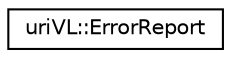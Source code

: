 digraph "Graphical Class Hierarchy"
{
  edge [fontname="Helvetica",fontsize="10",labelfontname="Helvetica",labelfontsize="10"];
  node [fontname="Helvetica",fontsize="10",shape=record];
  rankdir="LR";
  Node1 [label="uriVL::ErrorReport",height=0.2,width=0.4,color="black", fillcolor="white", style="filled",URL="$classuriVL_1_1ErrorReport.html",tooltip="Implements the ErrorReport class. "];
}

